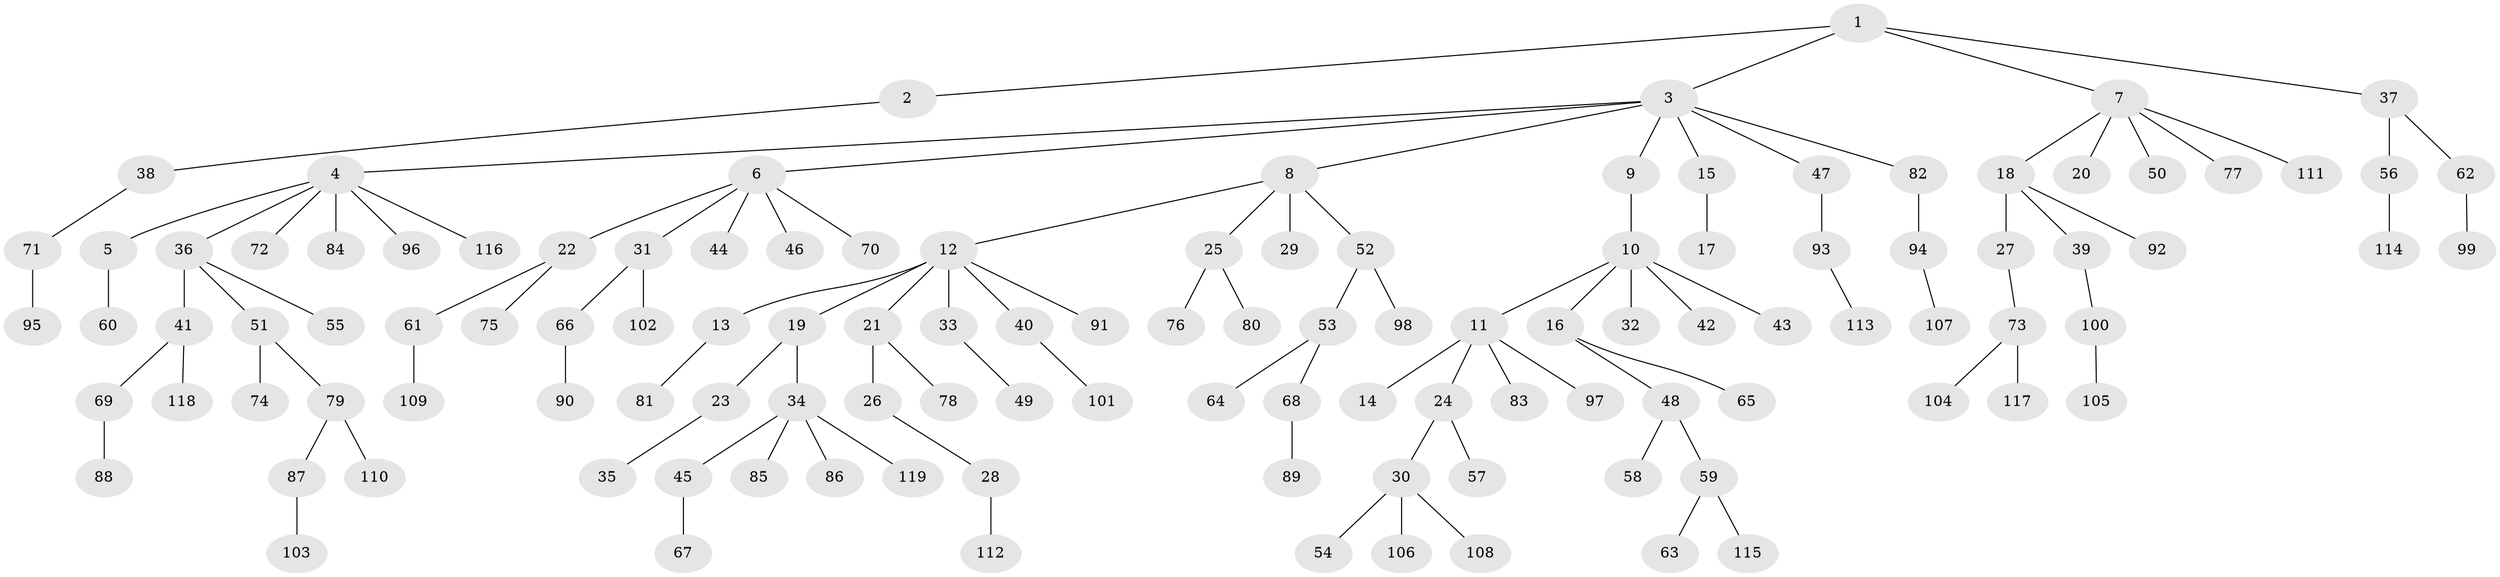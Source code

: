 // Generated by graph-tools (version 1.1) at 2025/02/03/09/25 03:02:18]
// undirected, 119 vertices, 118 edges
graph export_dot {
graph [start="1"]
  node [color=gray90,style=filled];
  1;
  2;
  3;
  4;
  5;
  6;
  7;
  8;
  9;
  10;
  11;
  12;
  13;
  14;
  15;
  16;
  17;
  18;
  19;
  20;
  21;
  22;
  23;
  24;
  25;
  26;
  27;
  28;
  29;
  30;
  31;
  32;
  33;
  34;
  35;
  36;
  37;
  38;
  39;
  40;
  41;
  42;
  43;
  44;
  45;
  46;
  47;
  48;
  49;
  50;
  51;
  52;
  53;
  54;
  55;
  56;
  57;
  58;
  59;
  60;
  61;
  62;
  63;
  64;
  65;
  66;
  67;
  68;
  69;
  70;
  71;
  72;
  73;
  74;
  75;
  76;
  77;
  78;
  79;
  80;
  81;
  82;
  83;
  84;
  85;
  86;
  87;
  88;
  89;
  90;
  91;
  92;
  93;
  94;
  95;
  96;
  97;
  98;
  99;
  100;
  101;
  102;
  103;
  104;
  105;
  106;
  107;
  108;
  109;
  110;
  111;
  112;
  113;
  114;
  115;
  116;
  117;
  118;
  119;
  1 -- 2;
  1 -- 3;
  1 -- 7;
  1 -- 37;
  2 -- 38;
  3 -- 4;
  3 -- 6;
  3 -- 8;
  3 -- 9;
  3 -- 15;
  3 -- 47;
  3 -- 82;
  4 -- 5;
  4 -- 36;
  4 -- 72;
  4 -- 84;
  4 -- 96;
  4 -- 116;
  5 -- 60;
  6 -- 22;
  6 -- 31;
  6 -- 44;
  6 -- 46;
  6 -- 70;
  7 -- 18;
  7 -- 20;
  7 -- 50;
  7 -- 77;
  7 -- 111;
  8 -- 12;
  8 -- 25;
  8 -- 29;
  8 -- 52;
  9 -- 10;
  10 -- 11;
  10 -- 16;
  10 -- 32;
  10 -- 42;
  10 -- 43;
  11 -- 14;
  11 -- 24;
  11 -- 83;
  11 -- 97;
  12 -- 13;
  12 -- 19;
  12 -- 21;
  12 -- 33;
  12 -- 40;
  12 -- 91;
  13 -- 81;
  15 -- 17;
  16 -- 48;
  16 -- 65;
  18 -- 27;
  18 -- 39;
  18 -- 92;
  19 -- 23;
  19 -- 34;
  21 -- 26;
  21 -- 78;
  22 -- 61;
  22 -- 75;
  23 -- 35;
  24 -- 30;
  24 -- 57;
  25 -- 76;
  25 -- 80;
  26 -- 28;
  27 -- 73;
  28 -- 112;
  30 -- 54;
  30 -- 106;
  30 -- 108;
  31 -- 66;
  31 -- 102;
  33 -- 49;
  34 -- 45;
  34 -- 85;
  34 -- 86;
  34 -- 119;
  36 -- 41;
  36 -- 51;
  36 -- 55;
  37 -- 56;
  37 -- 62;
  38 -- 71;
  39 -- 100;
  40 -- 101;
  41 -- 69;
  41 -- 118;
  45 -- 67;
  47 -- 93;
  48 -- 58;
  48 -- 59;
  51 -- 74;
  51 -- 79;
  52 -- 53;
  52 -- 98;
  53 -- 64;
  53 -- 68;
  56 -- 114;
  59 -- 63;
  59 -- 115;
  61 -- 109;
  62 -- 99;
  66 -- 90;
  68 -- 89;
  69 -- 88;
  71 -- 95;
  73 -- 104;
  73 -- 117;
  79 -- 87;
  79 -- 110;
  82 -- 94;
  87 -- 103;
  93 -- 113;
  94 -- 107;
  100 -- 105;
}
